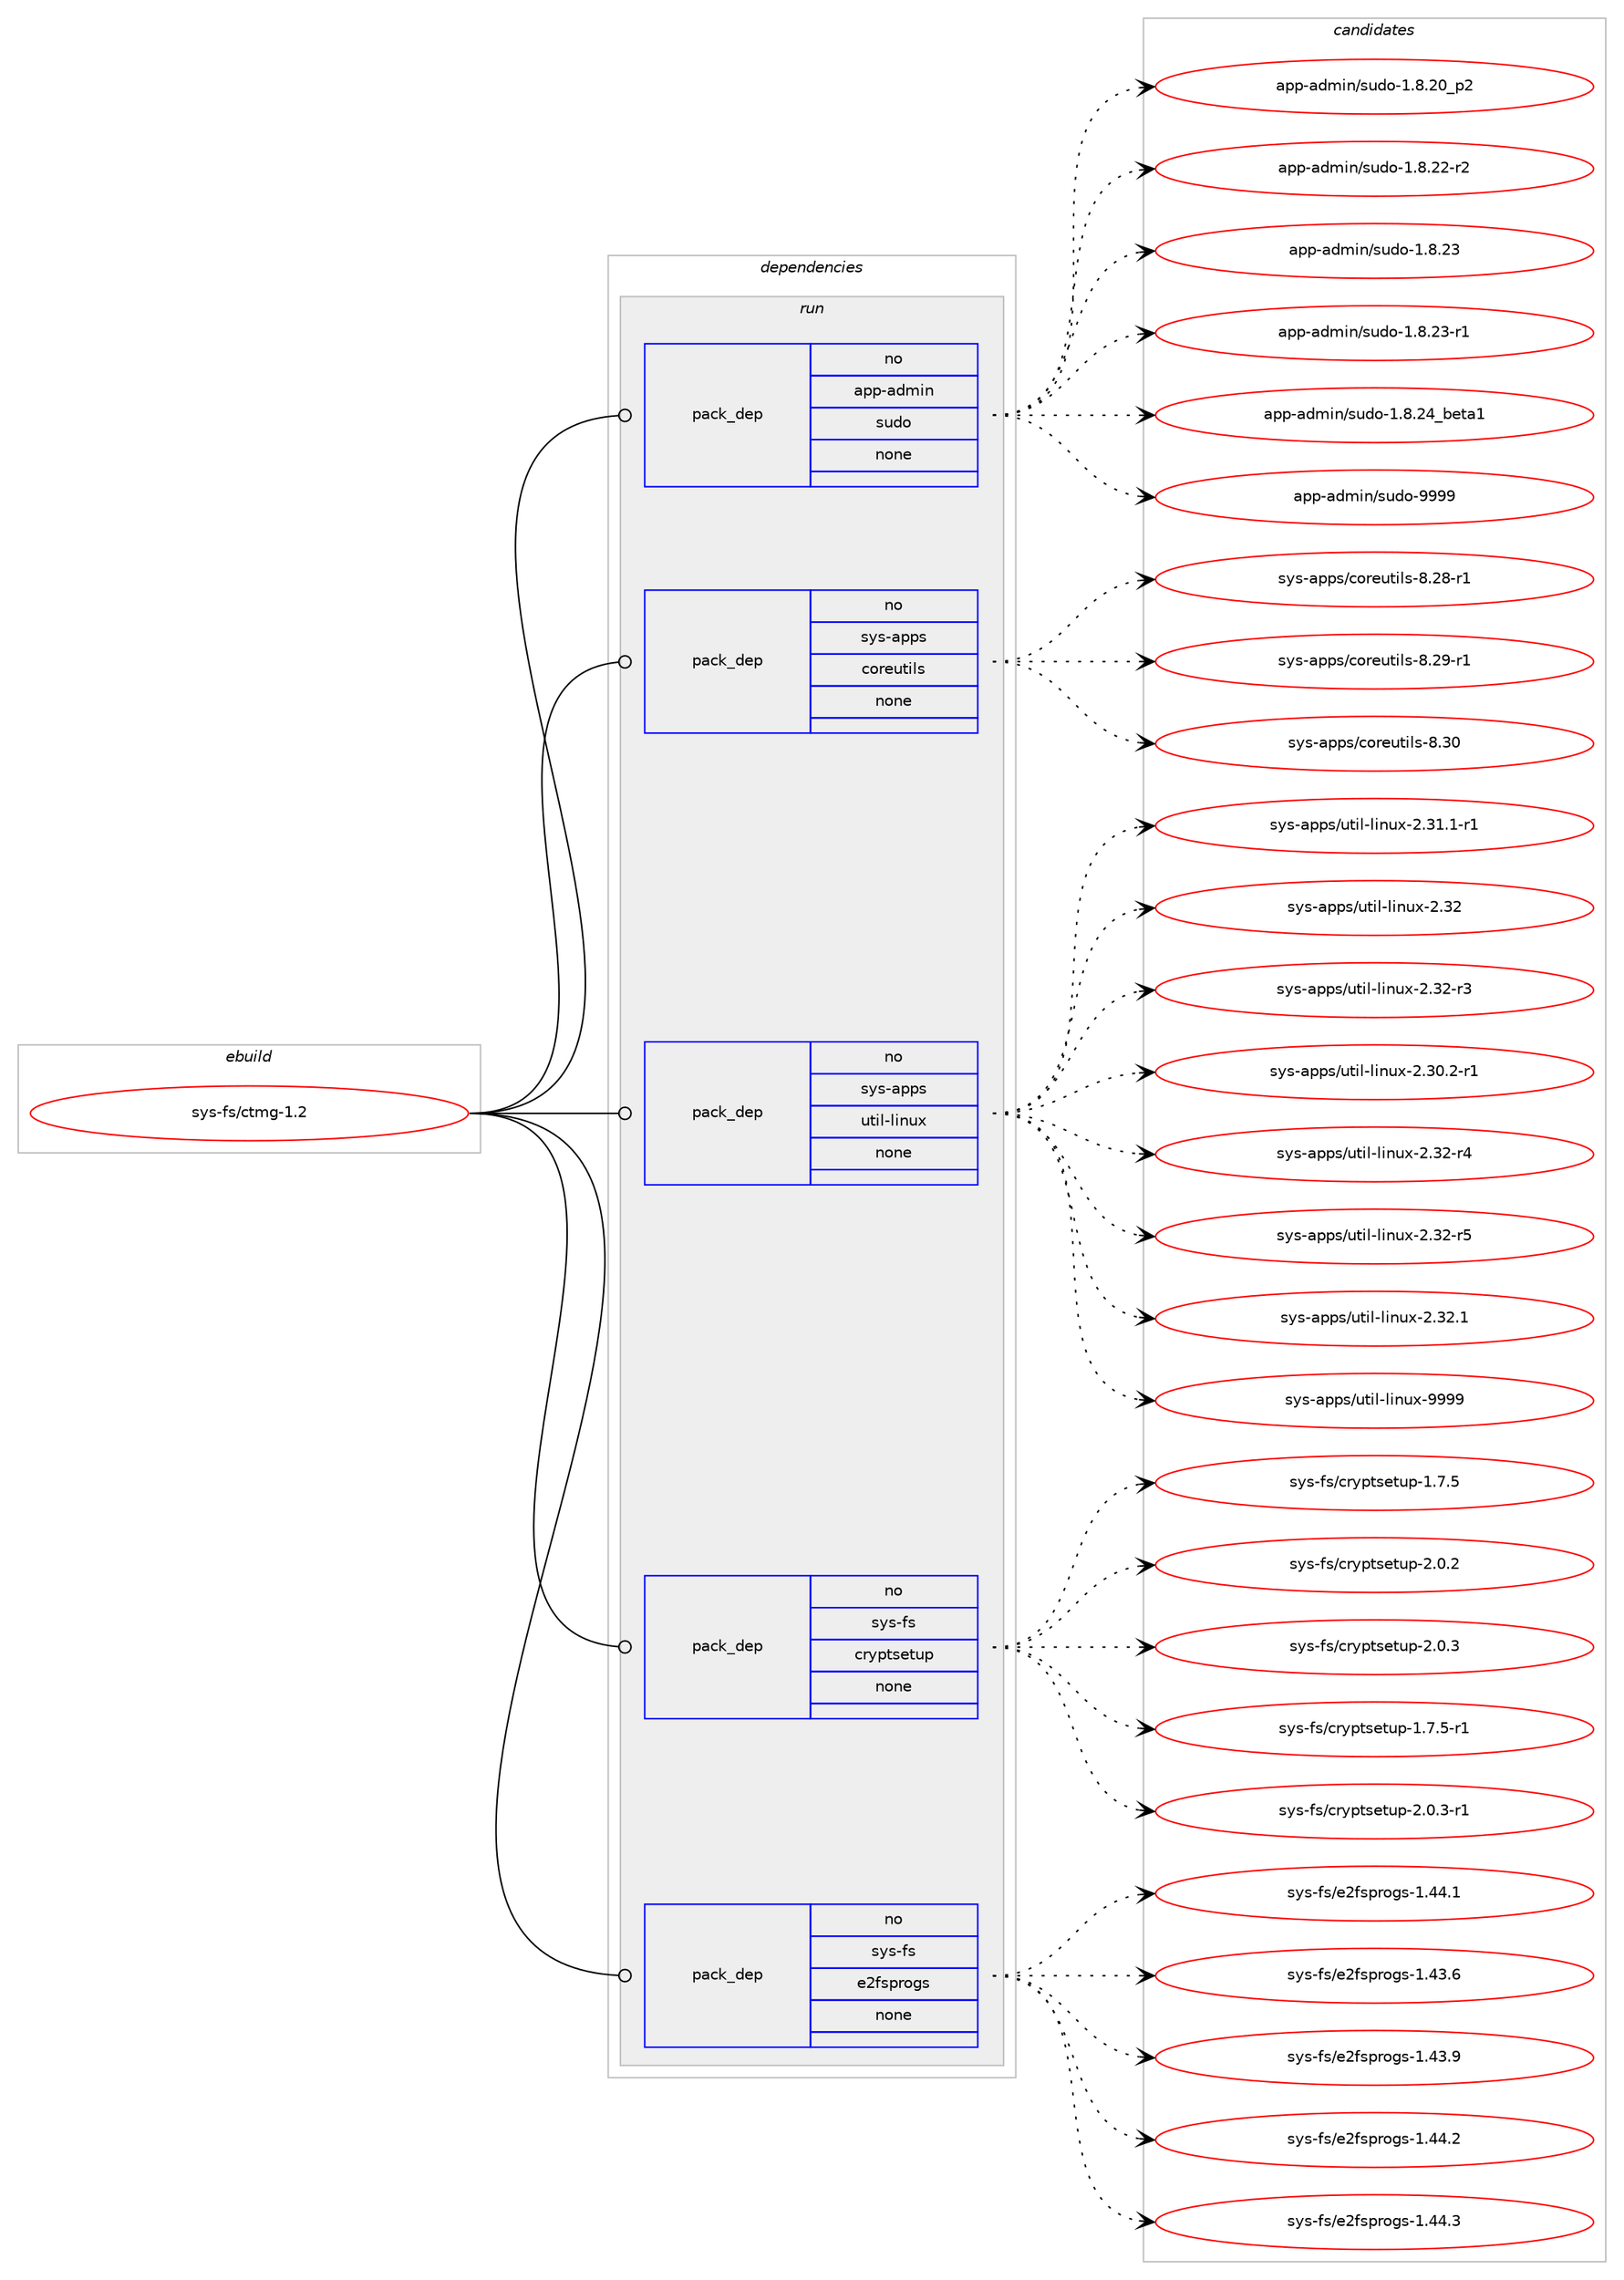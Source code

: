 digraph prolog {

# *************
# Graph options
# *************

newrank=true;
concentrate=true;
compound=true;
graph [rankdir=LR,fontname=Helvetica,fontsize=10,ranksep=1.5];#, ranksep=2.5, nodesep=0.2];
edge  [arrowhead=vee];
node  [fontname=Helvetica,fontsize=10];

# **********
# The ebuild
# **********

subgraph cluster_leftcol {
color=gray;
rank=same;
label=<<i>ebuild</i>>;
id [label="sys-fs/ctmg-1.2", color=red, width=4, href="../sys-fs/ctmg-1.2.svg"];
}

# ****************
# The dependencies
# ****************

subgraph cluster_midcol {
color=gray;
label=<<i>dependencies</i>>;
subgraph cluster_compile {
fillcolor="#eeeeee";
style=filled;
label=<<i>compile</i>>;
}
subgraph cluster_compileandrun {
fillcolor="#eeeeee";
style=filled;
label=<<i>compile and run</i>>;
}
subgraph cluster_run {
fillcolor="#eeeeee";
style=filled;
label=<<i>run</i>>;
subgraph pack3152 {
dependency3908 [label=<<TABLE BORDER="0" CELLBORDER="1" CELLSPACING="0" CELLPADDING="4" WIDTH="220"><TR><TD ROWSPAN="6" CELLPADDING="30">pack_dep</TD></TR><TR><TD WIDTH="110">no</TD></TR><TR><TD>app-admin</TD></TR><TR><TD>sudo</TD></TR><TR><TD>none</TD></TR><TR><TD></TD></TR></TABLE>>, shape=none, color=blue];
}
id:e -> dependency3908:w [weight=20,style="solid",arrowhead="odot"];
subgraph pack3153 {
dependency3909 [label=<<TABLE BORDER="0" CELLBORDER="1" CELLSPACING="0" CELLPADDING="4" WIDTH="220"><TR><TD ROWSPAN="6" CELLPADDING="30">pack_dep</TD></TR><TR><TD WIDTH="110">no</TD></TR><TR><TD>sys-apps</TD></TR><TR><TD>coreutils</TD></TR><TR><TD>none</TD></TR><TR><TD></TD></TR></TABLE>>, shape=none, color=blue];
}
id:e -> dependency3909:w [weight=20,style="solid",arrowhead="odot"];
subgraph pack3154 {
dependency3910 [label=<<TABLE BORDER="0" CELLBORDER="1" CELLSPACING="0" CELLPADDING="4" WIDTH="220"><TR><TD ROWSPAN="6" CELLPADDING="30">pack_dep</TD></TR><TR><TD WIDTH="110">no</TD></TR><TR><TD>sys-apps</TD></TR><TR><TD>util-linux</TD></TR><TR><TD>none</TD></TR><TR><TD></TD></TR></TABLE>>, shape=none, color=blue];
}
id:e -> dependency3910:w [weight=20,style="solid",arrowhead="odot"];
subgraph pack3155 {
dependency3911 [label=<<TABLE BORDER="0" CELLBORDER="1" CELLSPACING="0" CELLPADDING="4" WIDTH="220"><TR><TD ROWSPAN="6" CELLPADDING="30">pack_dep</TD></TR><TR><TD WIDTH="110">no</TD></TR><TR><TD>sys-fs</TD></TR><TR><TD>cryptsetup</TD></TR><TR><TD>none</TD></TR><TR><TD></TD></TR></TABLE>>, shape=none, color=blue];
}
id:e -> dependency3911:w [weight=20,style="solid",arrowhead="odot"];
subgraph pack3156 {
dependency3912 [label=<<TABLE BORDER="0" CELLBORDER="1" CELLSPACING="0" CELLPADDING="4" WIDTH="220"><TR><TD ROWSPAN="6" CELLPADDING="30">pack_dep</TD></TR><TR><TD WIDTH="110">no</TD></TR><TR><TD>sys-fs</TD></TR><TR><TD>e2fsprogs</TD></TR><TR><TD>none</TD></TR><TR><TD></TD></TR></TABLE>>, shape=none, color=blue];
}
id:e -> dependency3912:w [weight=20,style="solid",arrowhead="odot"];
}
}

# **************
# The candidates
# **************

subgraph cluster_choices {
rank=same;
color=gray;
label=<<i>candidates</i>>;

subgraph choice3152 {
color=black;
nodesep=1;
choice97112112459710010910511047115117100111454946564650489511250 [label="app-admin/sudo-1.8.20_p2", color=red, width=4,href="../app-admin/sudo-1.8.20_p2.svg"];
choice97112112459710010910511047115117100111454946564650504511450 [label="app-admin/sudo-1.8.22-r2", color=red, width=4,href="../app-admin/sudo-1.8.22-r2.svg"];
choice9711211245971001091051104711511710011145494656465051 [label="app-admin/sudo-1.8.23", color=red, width=4,href="../app-admin/sudo-1.8.23.svg"];
choice97112112459710010910511047115117100111454946564650514511449 [label="app-admin/sudo-1.8.23-r1", color=red, width=4,href="../app-admin/sudo-1.8.23-r1.svg"];
choice971121124597100109105110471151171001114549465646505295981011169749 [label="app-admin/sudo-1.8.24_beta1", color=red, width=4,href="../app-admin/sudo-1.8.24_beta1.svg"];
choice971121124597100109105110471151171001114557575757 [label="app-admin/sudo-9999", color=red, width=4,href="../app-admin/sudo-9999.svg"];
dependency3908:e -> choice97112112459710010910511047115117100111454946564650489511250:w [style=dotted,weight="100"];
dependency3908:e -> choice97112112459710010910511047115117100111454946564650504511450:w [style=dotted,weight="100"];
dependency3908:e -> choice9711211245971001091051104711511710011145494656465051:w [style=dotted,weight="100"];
dependency3908:e -> choice97112112459710010910511047115117100111454946564650514511449:w [style=dotted,weight="100"];
dependency3908:e -> choice971121124597100109105110471151171001114549465646505295981011169749:w [style=dotted,weight="100"];
dependency3908:e -> choice971121124597100109105110471151171001114557575757:w [style=dotted,weight="100"];
}
subgraph choice3153 {
color=black;
nodesep=1;
choice1151211154597112112115479911111410111711610510811545564650564511449 [label="sys-apps/coreutils-8.28-r1", color=red, width=4,href="../sys-apps/coreutils-8.28-r1.svg"];
choice1151211154597112112115479911111410111711610510811545564650574511449 [label="sys-apps/coreutils-8.29-r1", color=red, width=4,href="../sys-apps/coreutils-8.29-r1.svg"];
choice115121115459711211211547991111141011171161051081154556465148 [label="sys-apps/coreutils-8.30", color=red, width=4,href="../sys-apps/coreutils-8.30.svg"];
dependency3909:e -> choice1151211154597112112115479911111410111711610510811545564650564511449:w [style=dotted,weight="100"];
dependency3909:e -> choice1151211154597112112115479911111410111711610510811545564650574511449:w [style=dotted,weight="100"];
dependency3909:e -> choice115121115459711211211547991111141011171161051081154556465148:w [style=dotted,weight="100"];
}
subgraph choice3154 {
color=black;
nodesep=1;
choice11512111545971121121154711711610510845108105110117120455046514946494511449 [label="sys-apps/util-linux-2.31.1-r1", color=red, width=4,href="../sys-apps/util-linux-2.31.1-r1.svg"];
choice115121115459711211211547117116105108451081051101171204550465150 [label="sys-apps/util-linux-2.32", color=red, width=4,href="../sys-apps/util-linux-2.32.svg"];
choice1151211154597112112115471171161051084510810511011712045504651504511451 [label="sys-apps/util-linux-2.32-r3", color=red, width=4,href="../sys-apps/util-linux-2.32-r3.svg"];
choice11512111545971121121154711711610510845108105110117120455046514846504511449 [label="sys-apps/util-linux-2.30.2-r1", color=red, width=4,href="../sys-apps/util-linux-2.30.2-r1.svg"];
choice1151211154597112112115471171161051084510810511011712045504651504511452 [label="sys-apps/util-linux-2.32-r4", color=red, width=4,href="../sys-apps/util-linux-2.32-r4.svg"];
choice1151211154597112112115471171161051084510810511011712045504651504511453 [label="sys-apps/util-linux-2.32-r5", color=red, width=4,href="../sys-apps/util-linux-2.32-r5.svg"];
choice1151211154597112112115471171161051084510810511011712045504651504649 [label="sys-apps/util-linux-2.32.1", color=red, width=4,href="../sys-apps/util-linux-2.32.1.svg"];
choice115121115459711211211547117116105108451081051101171204557575757 [label="sys-apps/util-linux-9999", color=red, width=4,href="../sys-apps/util-linux-9999.svg"];
dependency3910:e -> choice11512111545971121121154711711610510845108105110117120455046514946494511449:w [style=dotted,weight="100"];
dependency3910:e -> choice115121115459711211211547117116105108451081051101171204550465150:w [style=dotted,weight="100"];
dependency3910:e -> choice1151211154597112112115471171161051084510810511011712045504651504511451:w [style=dotted,weight="100"];
dependency3910:e -> choice11512111545971121121154711711610510845108105110117120455046514846504511449:w [style=dotted,weight="100"];
dependency3910:e -> choice1151211154597112112115471171161051084510810511011712045504651504511452:w [style=dotted,weight="100"];
dependency3910:e -> choice1151211154597112112115471171161051084510810511011712045504651504511453:w [style=dotted,weight="100"];
dependency3910:e -> choice1151211154597112112115471171161051084510810511011712045504651504649:w [style=dotted,weight="100"];
dependency3910:e -> choice115121115459711211211547117116105108451081051101171204557575757:w [style=dotted,weight="100"];
}
subgraph choice3155 {
color=black;
nodesep=1;
choice115121115451021154799114121112116115101116117112454946554653 [label="sys-fs/cryptsetup-1.7.5", color=red, width=4,href="../sys-fs/cryptsetup-1.7.5.svg"];
choice115121115451021154799114121112116115101116117112455046484650 [label="sys-fs/cryptsetup-2.0.2", color=red, width=4,href="../sys-fs/cryptsetup-2.0.2.svg"];
choice115121115451021154799114121112116115101116117112455046484651 [label="sys-fs/cryptsetup-2.0.3", color=red, width=4,href="../sys-fs/cryptsetup-2.0.3.svg"];
choice1151211154510211547991141211121161151011161171124549465546534511449 [label="sys-fs/cryptsetup-1.7.5-r1", color=red, width=4,href="../sys-fs/cryptsetup-1.7.5-r1.svg"];
choice1151211154510211547991141211121161151011161171124550464846514511449 [label="sys-fs/cryptsetup-2.0.3-r1", color=red, width=4,href="../sys-fs/cryptsetup-2.0.3-r1.svg"];
dependency3911:e -> choice115121115451021154799114121112116115101116117112454946554653:w [style=dotted,weight="100"];
dependency3911:e -> choice115121115451021154799114121112116115101116117112455046484650:w [style=dotted,weight="100"];
dependency3911:e -> choice115121115451021154799114121112116115101116117112455046484651:w [style=dotted,weight="100"];
dependency3911:e -> choice1151211154510211547991141211121161151011161171124549465546534511449:w [style=dotted,weight="100"];
dependency3911:e -> choice1151211154510211547991141211121161151011161171124550464846514511449:w [style=dotted,weight="100"];
}
subgraph choice3156 {
color=black;
nodesep=1;
choice11512111545102115471015010211511211411110311545494652524649 [label="sys-fs/e2fsprogs-1.44.1", color=red, width=4,href="../sys-fs/e2fsprogs-1.44.1.svg"];
choice11512111545102115471015010211511211411110311545494652514654 [label="sys-fs/e2fsprogs-1.43.6", color=red, width=4,href="../sys-fs/e2fsprogs-1.43.6.svg"];
choice11512111545102115471015010211511211411110311545494652514657 [label="sys-fs/e2fsprogs-1.43.9", color=red, width=4,href="../sys-fs/e2fsprogs-1.43.9.svg"];
choice11512111545102115471015010211511211411110311545494652524650 [label="sys-fs/e2fsprogs-1.44.2", color=red, width=4,href="../sys-fs/e2fsprogs-1.44.2.svg"];
choice11512111545102115471015010211511211411110311545494652524651 [label="sys-fs/e2fsprogs-1.44.3", color=red, width=4,href="../sys-fs/e2fsprogs-1.44.3.svg"];
dependency3912:e -> choice11512111545102115471015010211511211411110311545494652524649:w [style=dotted,weight="100"];
dependency3912:e -> choice11512111545102115471015010211511211411110311545494652514654:w [style=dotted,weight="100"];
dependency3912:e -> choice11512111545102115471015010211511211411110311545494652514657:w [style=dotted,weight="100"];
dependency3912:e -> choice11512111545102115471015010211511211411110311545494652524650:w [style=dotted,weight="100"];
dependency3912:e -> choice11512111545102115471015010211511211411110311545494652524651:w [style=dotted,weight="100"];
}
}

}
